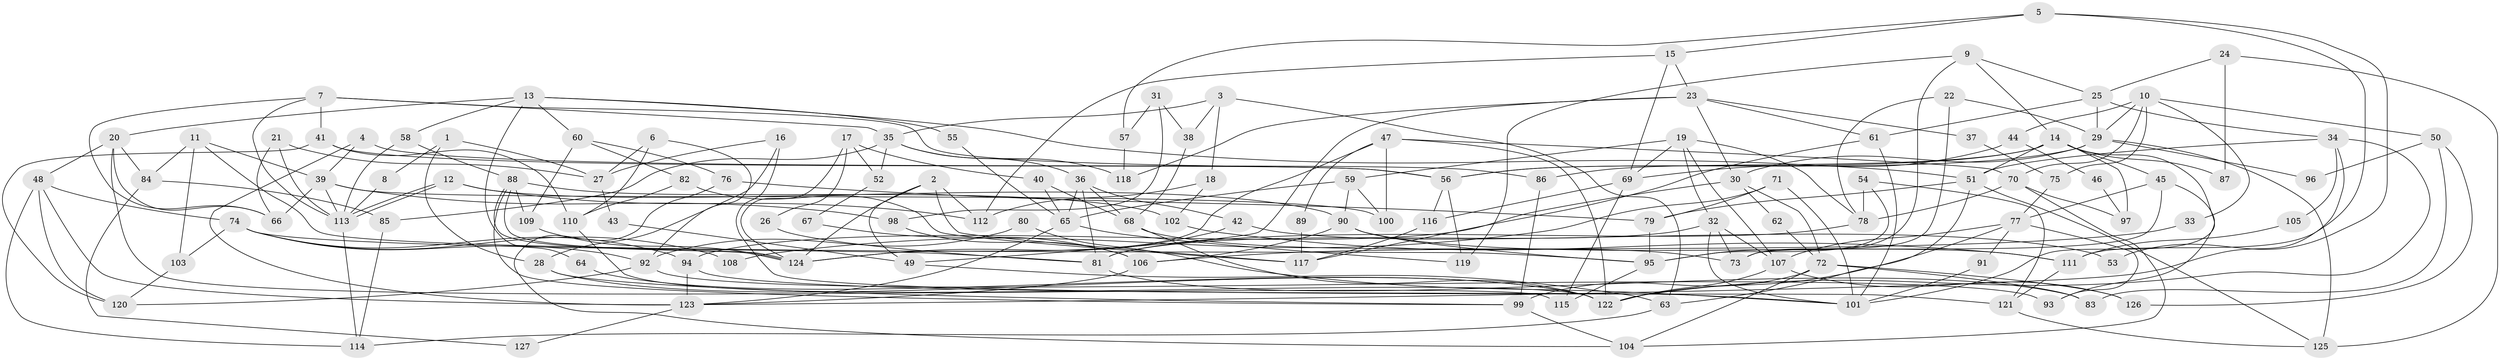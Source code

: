 // coarse degree distribution, {5: 0.125, 7: 0.1125, 3: 0.2, 6: 0.1875, 10: 0.025, 2: 0.1375, 8: 0.0375, 9: 0.05, 4: 0.1125, 11: 0.0125}
// Generated by graph-tools (version 1.1) at 2025/23/03/03/25 07:23:56]
// undirected, 127 vertices, 254 edges
graph export_dot {
graph [start="1"]
  node [color=gray90,style=filled];
  1;
  2;
  3;
  4;
  5;
  6;
  7;
  8;
  9;
  10;
  11;
  12;
  13;
  14;
  15;
  16;
  17;
  18;
  19;
  20;
  21;
  22;
  23;
  24;
  25;
  26;
  27;
  28;
  29;
  30;
  31;
  32;
  33;
  34;
  35;
  36;
  37;
  38;
  39;
  40;
  41;
  42;
  43;
  44;
  45;
  46;
  47;
  48;
  49;
  50;
  51;
  52;
  53;
  54;
  55;
  56;
  57;
  58;
  59;
  60;
  61;
  62;
  63;
  64;
  65;
  66;
  67;
  68;
  69;
  70;
  71;
  72;
  73;
  74;
  75;
  76;
  77;
  78;
  79;
  80;
  81;
  82;
  83;
  84;
  85;
  86;
  87;
  88;
  89;
  90;
  91;
  92;
  93;
  94;
  95;
  96;
  97;
  98;
  99;
  100;
  101;
  102;
  103;
  104;
  105;
  106;
  107;
  108;
  109;
  110;
  111;
  112;
  113;
  114;
  115;
  116;
  117;
  118;
  119;
  120;
  121;
  122;
  123;
  124;
  125;
  126;
  127;
  1 -- 28;
  1 -- 27;
  1 -- 8;
  2 -- 112;
  2 -- 49;
  2 -- 117;
  2 -- 124;
  3 -- 18;
  3 -- 35;
  3 -- 38;
  3 -- 63;
  4 -- 39;
  4 -- 123;
  4 -- 86;
  5 -- 15;
  5 -- 111;
  5 -- 53;
  5 -- 57;
  6 -- 110;
  6 -- 27;
  6 -- 92;
  7 -- 56;
  7 -- 41;
  7 -- 35;
  7 -- 66;
  7 -- 113;
  8 -- 113;
  9 -- 14;
  9 -- 119;
  9 -- 25;
  9 -- 95;
  10 -- 50;
  10 -- 29;
  10 -- 33;
  10 -- 44;
  10 -- 70;
  10 -- 75;
  11 -- 39;
  11 -- 84;
  11 -- 95;
  11 -- 103;
  12 -- 90;
  12 -- 113;
  12 -- 113;
  12 -- 112;
  13 -- 60;
  13 -- 20;
  13 -- 51;
  13 -- 55;
  13 -- 58;
  13 -- 64;
  14 -- 86;
  14 -- 51;
  14 -- 45;
  14 -- 56;
  14 -- 87;
  14 -- 97;
  14 -- 101;
  15 -- 23;
  15 -- 69;
  15 -- 112;
  16 -- 121;
  16 -- 28;
  16 -- 27;
  17 -- 124;
  17 -- 40;
  17 -- 26;
  17 -- 52;
  18 -- 102;
  18 -- 112;
  19 -- 69;
  19 -- 107;
  19 -- 32;
  19 -- 59;
  19 -- 78;
  20 -- 66;
  20 -- 48;
  20 -- 84;
  20 -- 115;
  21 -- 113;
  21 -- 66;
  21 -- 27;
  22 -- 78;
  22 -- 73;
  22 -- 29;
  23 -- 61;
  23 -- 30;
  23 -- 37;
  23 -- 49;
  23 -- 118;
  24 -- 25;
  24 -- 125;
  24 -- 87;
  25 -- 34;
  25 -- 29;
  25 -- 61;
  26 -- 81;
  27 -- 43;
  28 -- 122;
  28 -- 99;
  29 -- 30;
  29 -- 56;
  29 -- 96;
  29 -- 125;
  30 -- 94;
  30 -- 62;
  30 -- 72;
  31 -- 38;
  31 -- 57;
  31 -- 98;
  32 -- 73;
  32 -- 81;
  32 -- 101;
  32 -- 107;
  33 -- 106;
  34 -- 122;
  34 -- 123;
  34 -- 51;
  34 -- 105;
  35 -- 36;
  35 -- 52;
  35 -- 85;
  35 -- 118;
  36 -- 65;
  36 -- 81;
  36 -- 42;
  36 -- 68;
  37 -- 75;
  38 -- 68;
  39 -- 100;
  39 -- 113;
  39 -- 66;
  39 -- 98;
  40 -- 65;
  40 -- 68;
  41 -- 110;
  41 -- 56;
  41 -- 120;
  42 -- 124;
  42 -- 53;
  43 -- 49;
  44 -- 69;
  44 -- 46;
  45 -- 77;
  45 -- 73;
  45 -- 93;
  46 -- 97;
  47 -- 70;
  47 -- 124;
  47 -- 89;
  47 -- 100;
  47 -- 122;
  48 -- 114;
  48 -- 120;
  48 -- 74;
  48 -- 123;
  49 -- 63;
  50 -- 126;
  50 -- 83;
  50 -- 96;
  51 -- 63;
  51 -- 79;
  51 -- 125;
  52 -- 67;
  54 -- 95;
  54 -- 78;
  54 -- 121;
  55 -- 65;
  56 -- 116;
  56 -- 119;
  57 -- 118;
  58 -- 113;
  58 -- 88;
  59 -- 90;
  59 -- 65;
  59 -- 100;
  60 -- 109;
  60 -- 76;
  60 -- 82;
  61 -- 101;
  61 -- 117;
  62 -- 72;
  63 -- 114;
  64 -- 122;
  65 -- 123;
  65 -- 119;
  67 -- 106;
  68 -- 122;
  68 -- 73;
  69 -- 115;
  69 -- 116;
  70 -- 78;
  70 -- 97;
  70 -- 104;
  71 -- 101;
  71 -- 79;
  71 -- 108;
  72 -- 99;
  72 -- 83;
  72 -- 104;
  72 -- 126;
  74 -- 92;
  74 -- 81;
  74 -- 94;
  74 -- 103;
  74 -- 108;
  75 -- 77;
  76 -- 104;
  76 -- 79;
  77 -- 107;
  77 -- 93;
  77 -- 91;
  77 -- 122;
  78 -- 81;
  79 -- 95;
  80 -- 92;
  80 -- 101;
  81 -- 83;
  82 -- 117;
  82 -- 110;
  84 -- 85;
  84 -- 127;
  85 -- 114;
  86 -- 99;
  88 -- 124;
  88 -- 124;
  88 -- 99;
  88 -- 102;
  88 -- 109;
  89 -- 117;
  90 -- 106;
  90 -- 95;
  90 -- 111;
  91 -- 101;
  92 -- 120;
  92 -- 93;
  94 -- 101;
  94 -- 123;
  95 -- 115;
  98 -- 106;
  99 -- 104;
  102 -- 111;
  103 -- 120;
  105 -- 111;
  106 -- 123;
  107 -- 122;
  107 -- 126;
  109 -- 124;
  110 -- 122;
  111 -- 121;
  113 -- 114;
  116 -- 117;
  121 -- 125;
  123 -- 127;
}
